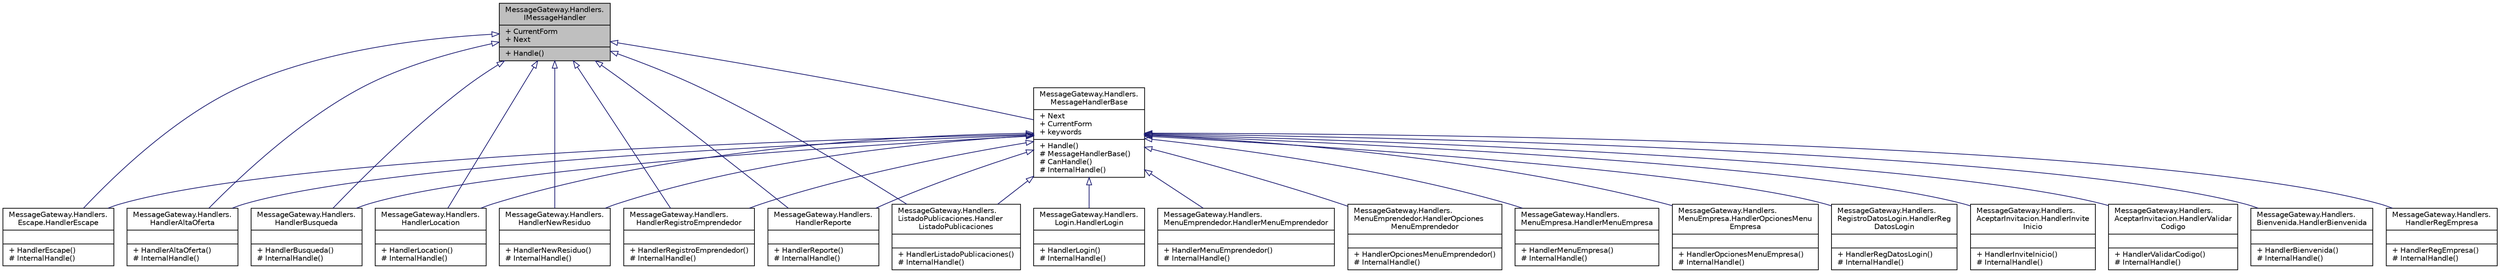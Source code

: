 digraph "MessageGateway.Handlers.IMessageHandler"
{
 // INTERACTIVE_SVG=YES
 // LATEX_PDF_SIZE
  edge [fontname="Helvetica",fontsize="10",labelfontname="Helvetica",labelfontsize="10"];
  node [fontname="Helvetica",fontsize="10",shape=record];
  Node1 [label="{MessageGateway.Handlers.\lIMessageHandler\n|+ CurrentForm\l+ Next\l|+ Handle()\l}",height=0.2,width=0.4,color="black", fillcolor="grey75", style="filled", fontcolor="black",tooltip="Interfaz que engloba a los handlers y sus metodos y propiedades basicos."];
  Node1 -> Node2 [dir="back",color="midnightblue",fontsize="10",style="solid",arrowtail="onormal",fontname="Helvetica"];
  Node2 [label="{MessageGateway.Handlers.\lEscape.HandlerEscape\n||+ HandlerEscape()\l# InternalHandle()\l}",height=0.2,width=0.4,color="black", fillcolor="white", style="filled",URL="$classMessageGateway_1_1Handlers_1_1Escape_1_1HandlerEscape.html",tooltip="Handler que permite en cualquier estado de conversación que se encuentre, cancelar el proceso y volve..."];
  Node1 -> Node3 [dir="back",color="midnightblue",fontsize="10",style="solid",arrowtail="onormal",fontname="Helvetica"];
  Node3 [label="{MessageGateway.Handlers.\lHandlerAltaOferta\n||+ HandlerAltaOferta()\l# InternalHandle()\l}",height=0.2,width=0.4,color="black", fillcolor="white", style="filled",URL="$classMessageGateway_1_1Handlers_1_1HandlerAltaOferta.html",tooltip="Handler principal de la creacion de publicaciones."];
  Node1 -> Node4 [dir="back",color="midnightblue",fontsize="10",style="solid",arrowtail="onormal",fontname="Helvetica"];
  Node4 [label="{MessageGateway.Handlers.\lHandlerBusqueda\n||+ HandlerBusqueda()\l# InternalHandle()\l}",height=0.2,width=0.4,color="black", fillcolor="white", style="filled",URL="$classMessageGateway_1_1Handlers_1_1HandlerBusqueda.html",tooltip="Handler principal de la búsqueda de ofertas."];
  Node1 -> Node5 [dir="back",color="midnightblue",fontsize="10",style="solid",arrowtail="onormal",fontname="Helvetica"];
  Node5 [label="{MessageGateway.Handlers.\lHandlerLocation\n||+ HandlerLocation()\l# InternalHandle()\l}",height=0.2,width=0.4,color="black", fillcolor="white", style="filled",URL="$classMessageGateway_1_1Handlers_1_1HandlerLocation.html",tooltip="Handler encargado de tomar datos para generar un Location."];
  Node1 -> Node6 [dir="back",color="midnightblue",fontsize="10",style="solid",arrowtail="onormal",fontname="Helvetica"];
  Node6 [label="{MessageGateway.Handlers.\lHandlerNewResiduo\n||+ HandlerNewResiduo()\l# InternalHandle()\l}",height=0.2,width=0.4,color="black", fillcolor="white", style="filled",URL="$classMessageGateway_1_1Handlers_1_1HandlerNewResiduo.html",tooltip="Handler con el destino de crear un residuo."];
  Node1 -> Node7 [dir="back",color="midnightblue",fontsize="10",style="solid",arrowtail="onormal",fontname="Helvetica"];
  Node7 [label="{MessageGateway.Handlers.\lHandlerRegistroEmprendedor\n||+ HandlerRegistroEmprendedor()\l# InternalHandle()\l}",height=0.2,width=0.4,color="black", fillcolor="white", style="filled",URL="$classMessageGateway_1_1Handlers_1_1HandlerRegistroEmprendedor.html",tooltip="Handler principal del registro de emprendedores."];
  Node1 -> Node8 [dir="back",color="midnightblue",fontsize="10",style="solid",arrowtail="onormal",fontname="Helvetica"];
  Node8 [label="{MessageGateway.Handlers.\lHandlerReporte\n||+ HandlerReporte()\l# InternalHandle()\l}",height=0.2,width=0.4,color="black", fillcolor="white", style="filled",URL="$classMessageGateway_1_1Handlers_1_1HandlerReporte.html",tooltip="Handler de creación de los reportes."];
  Node1 -> Node9 [dir="back",color="midnightblue",fontsize="10",style="solid",arrowtail="onormal",fontname="Helvetica"];
  Node9 [label="{MessageGateway.Handlers.\lListadoPublicaciones.Handler\lListadoPublicaciones\n||+ HandlerListadoPublicaciones()\l# InternalHandle()\l}",height=0.2,width=0.4,color="black", fillcolor="white", style="filled",URL="$classMessageGateway_1_1Handlers_1_1ListadoPublicaciones_1_1HandlerListadoPublicaciones.html",tooltip="Handler encargado de mostrar publicaciones según los filtros aplicados por el usuario."];
  Node1 -> Node10 [dir="back",color="midnightblue",fontsize="10",style="solid",arrowtail="onormal",fontname="Helvetica"];
  Node10 [label="{MessageGateway.Handlers.\lMessageHandlerBase\n|+ Next\l+ CurrentForm\l+ keywords\l|+ Handle()\l# MessageHandlerBase()\l# CanHandle()\l# InternalHandle()\l}",height=0.2,width=0.4,color="black", fillcolor="white", style="filled",URL="$classMessageGateway_1_1Handlers_1_1MessageHandlerBase.html",tooltip="Superclase a todos los handlers."];
  Node10 -> Node11 [dir="back",color="midnightblue",fontsize="10",style="solid",arrowtail="onormal",fontname="Helvetica"];
  Node11 [label="{MessageGateway.Handlers.\lAceptarInvitacion.HandlerInvite\lInicio\n||+ HandlerInviteInicio()\l# InternalHandle()\l}",height=0.2,width=0.4,color="black", fillcolor="white", style="filled",URL="$classMessageGateway_1_1Handlers_1_1AceptarInvitacion_1_1HandlerInviteInicio.html",tooltip="Handler de invitaciones, inicio."];
  Node10 -> Node12 [dir="back",color="midnightblue",fontsize="10",style="solid",arrowtail="onormal",fontname="Helvetica"];
  Node12 [label="{MessageGateway.Handlers.\lAceptarInvitacion.HandlerValidar\lCodigo\n||+ HandlerValidarCodigo()\l# InternalHandle()\l}",height=0.2,width=0.4,color="black", fillcolor="white", style="filled",URL="$classMessageGateway_1_1Handlers_1_1AceptarInvitacion_1_1HandlerValidarCodigo.html",tooltip="Handler que tomara un token y revisara en base de datos si es valido."];
  Node10 -> Node13 [dir="back",color="midnightblue",fontsize="10",style="solid",arrowtail="onormal",fontname="Helvetica"];
  Node13 [label="{MessageGateway.Handlers.\lBienvenida.HandlerBienvenida\n||+ HandlerBienvenida()\l# InternalHandle()\l}",height=0.2,width=0.4,color="black", fillcolor="white", style="filled",URL="$classMessageGateway_1_1Handlers_1_1Bienvenida_1_1HandlerBienvenida.html",tooltip="Handler principal de bienvenida al user."];
  Node10 -> Node2 [dir="back",color="midnightblue",fontsize="10",style="solid",arrowtail="onormal",fontname="Helvetica"];
  Node10 -> Node3 [dir="back",color="midnightblue",fontsize="10",style="solid",arrowtail="onormal",fontname="Helvetica"];
  Node10 -> Node4 [dir="back",color="midnightblue",fontsize="10",style="solid",arrowtail="onormal",fontname="Helvetica"];
  Node10 -> Node5 [dir="back",color="midnightblue",fontsize="10",style="solid",arrowtail="onormal",fontname="Helvetica"];
  Node10 -> Node6 [dir="back",color="midnightblue",fontsize="10",style="solid",arrowtail="onormal",fontname="Helvetica"];
  Node10 -> Node14 [dir="back",color="midnightblue",fontsize="10",style="solid",arrowtail="onormal",fontname="Helvetica"];
  Node14 [label="{MessageGateway.Handlers.\lHandlerRegEmpresa\n||+ HandlerRegEmpresa()\l# InternalHandle()\l}",height=0.2,width=0.4,color="black", fillcolor="white", style="filled",URL="$classMessageGateway_1_1Handlers_1_1HandlerRegEmpresa.html",tooltip="Handler encargado de crear una nueva empresa."];
  Node10 -> Node7 [dir="back",color="midnightblue",fontsize="10",style="solid",arrowtail="onormal",fontname="Helvetica"];
  Node10 -> Node8 [dir="back",color="midnightblue",fontsize="10",style="solid",arrowtail="onormal",fontname="Helvetica"];
  Node10 -> Node9 [dir="back",color="midnightblue",fontsize="10",style="solid",arrowtail="onormal",fontname="Helvetica"];
  Node10 -> Node15 [dir="back",color="midnightblue",fontsize="10",style="solid",arrowtail="onormal",fontname="Helvetica"];
  Node15 [label="{MessageGateway.Handlers.\lLogin.HandlerLogin\n||+ HandlerLogin()\l# InternalHandle()\l}",height=0.2,width=0.4,color="black", fillcolor="white", style="filled",URL="$classMessageGateway_1_1Handlers_1_1Login_1_1HandlerLogin.html",tooltip="Handler encargado de tomar inicio de sesion y corroborar datos en base de datos."];
  Node10 -> Node16 [dir="back",color="midnightblue",fontsize="10",style="solid",arrowtail="onormal",fontname="Helvetica"];
  Node16 [label="{MessageGateway.Handlers.\lMenuEmprendedor.HandlerMenuEmprendedor\n||+ HandlerMenuEmprendedor()\l# InternalHandle()\l}",height=0.2,width=0.4,color="black", fillcolor="white", style="filled",URL="$classMessageGateway_1_1Handlers_1_1MenuEmprendedor_1_1HandlerMenuEmprendedor.html",tooltip="Handler principal del menú del emprendedor."];
  Node10 -> Node17 [dir="back",color="midnightblue",fontsize="10",style="solid",arrowtail="onormal",fontname="Helvetica"];
  Node17 [label="{MessageGateway.Handlers.\lMenuEmprendedor.HandlerOpciones\lMenuEmprendedor\n||+ HandlerOpcionesMenuEmprendedor()\l# InternalHandle()\l}",height=0.2,width=0.4,color="black", fillcolor="white", style="filled",URL="$classMessageGateway_1_1Handlers_1_1MenuEmprendedor_1_1HandlerOpcionesMenuEmprendedor.html",tooltip="Handler que según la opción seleccionada, redirecciona al formulario correspondiente a la acción."];
  Node10 -> Node18 [dir="back",color="midnightblue",fontsize="10",style="solid",arrowtail="onormal",fontname="Helvetica"];
  Node18 [label="{MessageGateway.Handlers.\lMenuEmpresa.HandlerMenuEmpresa\n||+ HandlerMenuEmpresa()\l# InternalHandle()\l}",height=0.2,width=0.4,color="black", fillcolor="white", style="filled",URL="$classMessageGateway_1_1Handlers_1_1MenuEmpresa_1_1HandlerMenuEmpresa.html",tooltip="Handler principal del menu de empresa."];
  Node10 -> Node19 [dir="back",color="midnightblue",fontsize="10",style="solid",arrowtail="onormal",fontname="Helvetica"];
  Node19 [label="{MessageGateway.Handlers.\lMenuEmpresa.HandlerOpcionesMenu\lEmpresa\n||+ HandlerOpcionesMenuEmpresa()\l# InternalHandle()\l}",height=0.2,width=0.4,color="black", fillcolor="white", style="filled",URL="$classMessageGateway_1_1Handlers_1_1MenuEmpresa_1_1HandlerOpcionesMenuEmpresa.html",tooltip="Handler que según la opción seleccionada, redirecciona al formulario correspondiente a la acción."];
  Node10 -> Node20 [dir="back",color="midnightblue",fontsize="10",style="solid",arrowtail="onormal",fontname="Helvetica"];
  Node20 [label="{MessageGateway.Handlers.\lRegistroDatosLogin.HandlerReg\lDatosLogin\n||+ HandlerRegDatosLogin()\l# InternalHandle()\l}",height=0.2,width=0.4,color="black", fillcolor="white", style="filled",URL="$classMessageGateway_1_1Handlers_1_1RegistroDatosLogin_1_1HandlerRegDatosLogin.html",tooltip="Handler que permite crear un nuevo datosLogin."];
}

